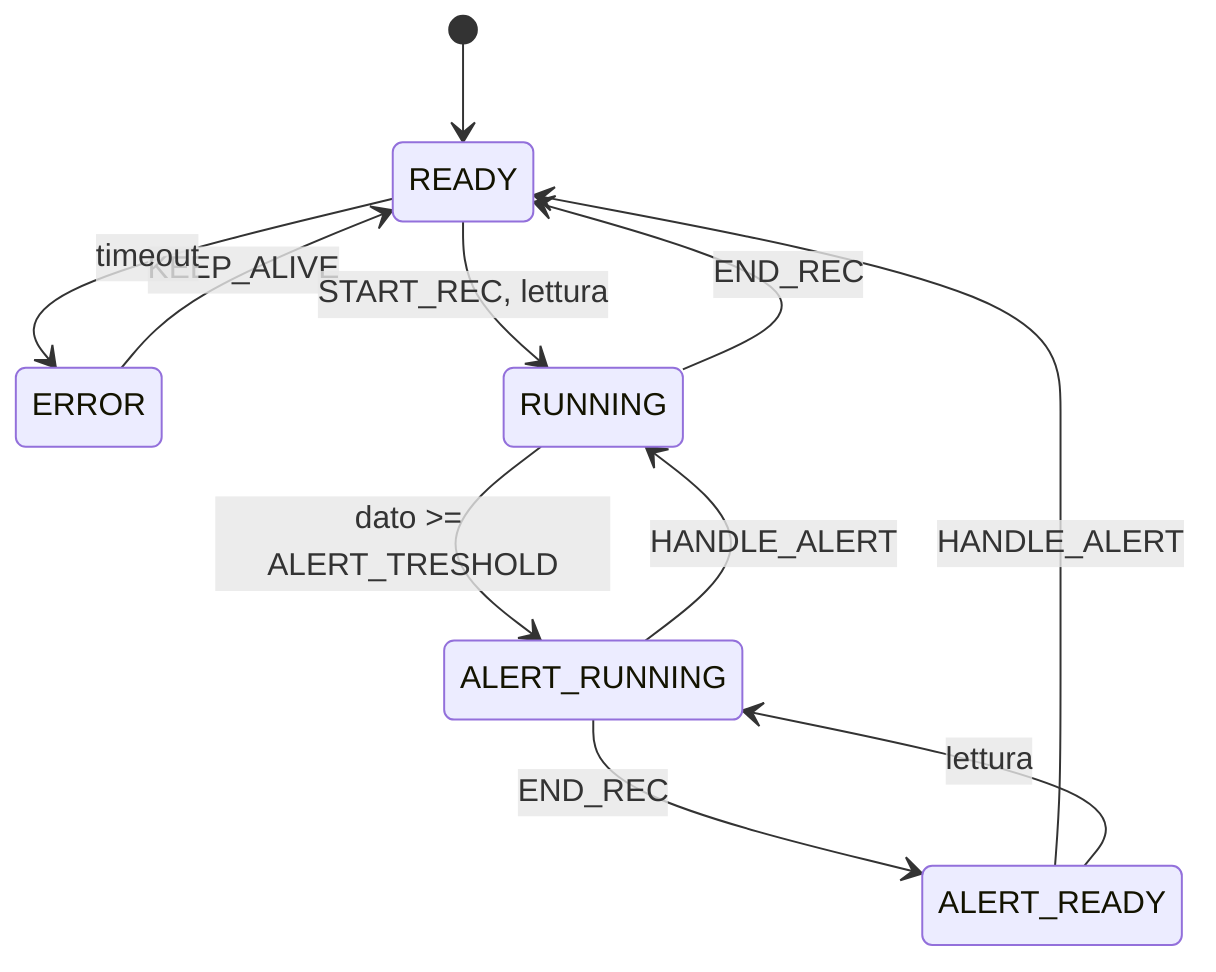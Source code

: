 stateDiagram-v2
  [*] --> READY
  ERROR --> READY: KEEP_ALIVE
  READY --> ERROR: timeout
  READY --> RUNNING: START_REC, lettura
  RUNNING --> READY: END_REC
  RUNNING --> ALERT_RUNNING: dato >= ALERT_TRESHOLD
  ALERT_RUNNING --> RUNNING: HANDLE_ALERT
  ALERT_RUNNING --> ALERT_READY: END_REC
  ALERT_READY --> READY: HANDLE_ALERT
  ALERT_READY --> ALERT_RUNNING: lettura
